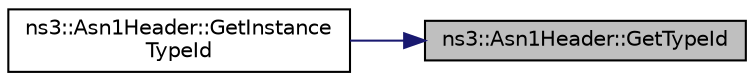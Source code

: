 digraph "ns3::Asn1Header::GetTypeId"
{
 // LATEX_PDF_SIZE
  edge [fontname="Helvetica",fontsize="10",labelfontname="Helvetica",labelfontsize="10"];
  node [fontname="Helvetica",fontsize="10",shape=record];
  rankdir="RL";
  Node1 [label="ns3::Asn1Header::GetTypeId",height=0.2,width=0.4,color="black", fillcolor="grey75", style="filled", fontcolor="black",tooltip="Get the type ID."];
  Node1 -> Node2 [dir="back",color="midnightblue",fontsize="10",style="solid",fontname="Helvetica"];
  Node2 [label="ns3::Asn1Header::GetInstance\lTypeId",height=0.2,width=0.4,color="black", fillcolor="white", style="filled",URL="$classns3_1_1_asn1_header.html#ab47b9ee574aef060e45496741da5bfb7",tooltip="Get the most derived TypeId for this Object."];
}
